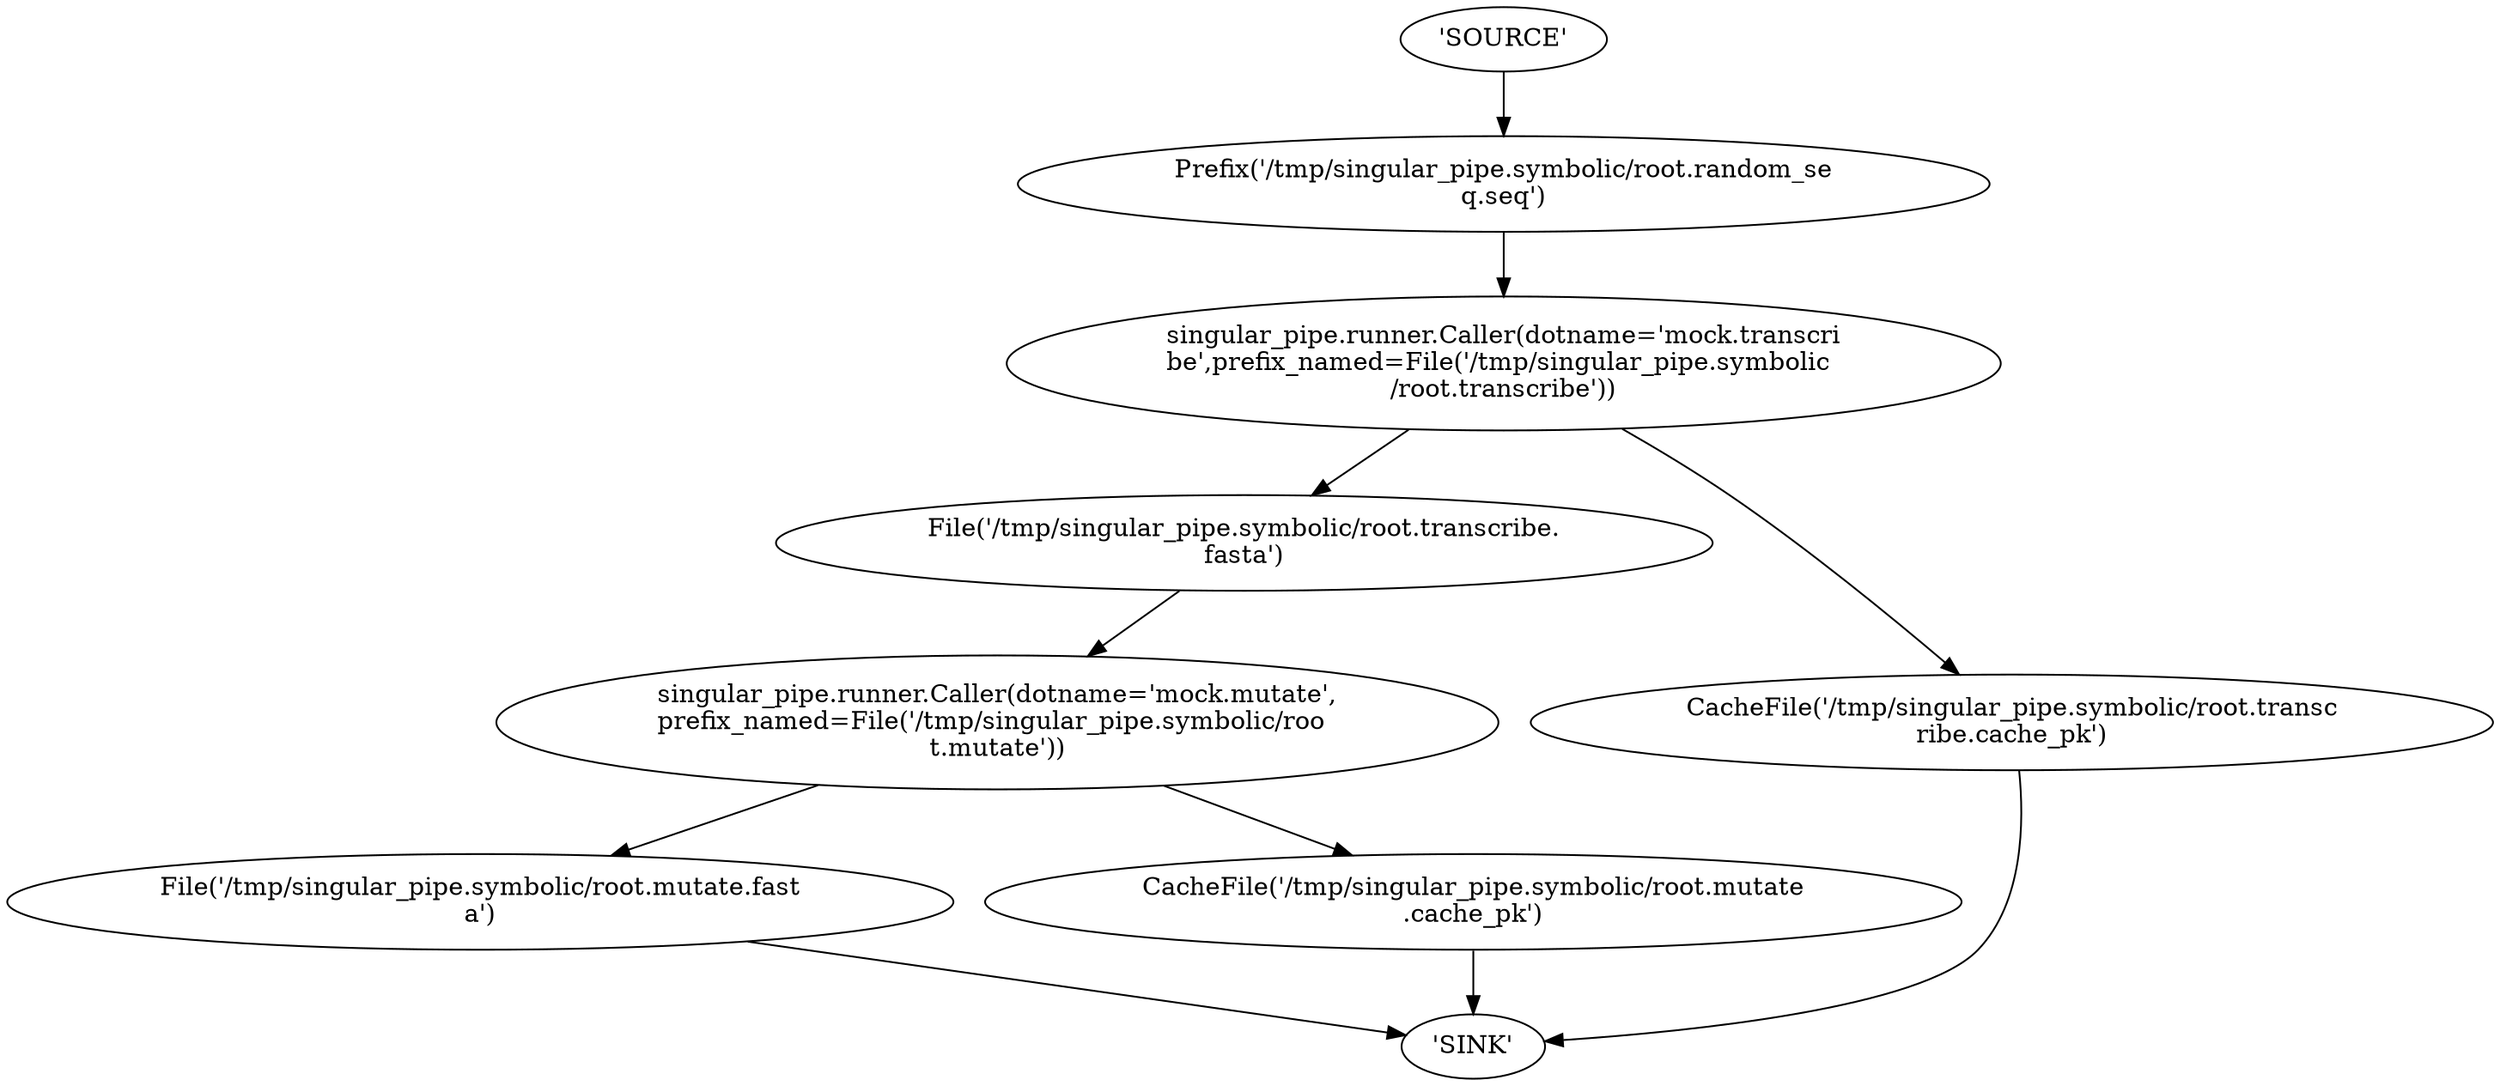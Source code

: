 strict digraph G {
	rankdir=TB
	"File('/tmp/singular_pipe.symbolic/root.mutate.fast\la')" -> "'SINK'"
	"singular_pipe.runner.Caller(dotname='mock.mutate',\lprefix_named=File('/tmp/singular_pipe.symbolic/roo\lt.mutate'))" -> "File('/tmp/singular_pipe.symbolic/root.mutate.fast\la')"
	"CacheFile('/tmp/singular_pipe.symbolic/root.mutate\l.cache_pk')" -> "'SINK'"
	"singular_pipe.runner.Caller(dotname='mock.mutate',\lprefix_named=File('/tmp/singular_pipe.symbolic/roo\lt.mutate'))" -> "CacheFile('/tmp/singular_pipe.symbolic/root.mutate\l.cache_pk')"
	"File('/tmp/singular_pipe.symbolic/root.transcribe.\lfasta')" -> "singular_pipe.runner.Caller(dotname='mock.mutate',\lprefix_named=File('/tmp/singular_pipe.symbolic/roo\lt.mutate'))"
	"singular_pipe.runner.Caller(dotname='mock.transcri\lbe',prefix_named=File('/tmp/singular_pipe.symbolic\l/root.transcribe'))" -> "File('/tmp/singular_pipe.symbolic/root.transcribe.\lfasta')"
	"CacheFile('/tmp/singular_pipe.symbolic/root.transc\lribe.cache_pk')" -> "'SINK'"
	"singular_pipe.runner.Caller(dotname='mock.transcri\lbe',prefix_named=File('/tmp/singular_pipe.symbolic\l/root.transcribe'))" -> "CacheFile('/tmp/singular_pipe.symbolic/root.transc\lribe.cache_pk')"
	"Prefix('/tmp/singular_pipe.symbolic/root.random_se\lq.seq')" -> "singular_pipe.runner.Caller(dotname='mock.transcri\lbe',prefix_named=File('/tmp/singular_pipe.symbolic\l/root.transcribe'))"
	"'SOURCE'" -> "Prefix('/tmp/singular_pipe.symbolic/root.random_se\lq.seq')"
}
